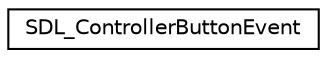 digraph "Graphical Class Hierarchy"
{
 // LATEX_PDF_SIZE
  edge [fontname="Helvetica",fontsize="10",labelfontname="Helvetica",labelfontsize="10"];
  node [fontname="Helvetica",fontsize="10",shape=record];
  rankdir="LR";
  Node0 [label="SDL_ControllerButtonEvent",height=0.2,width=0.4,color="black", fillcolor="white", style="filled",URL="$structSDL__ControllerButtonEvent.html",tooltip="Game controller button event structure (event.cbutton.*)"];
}
